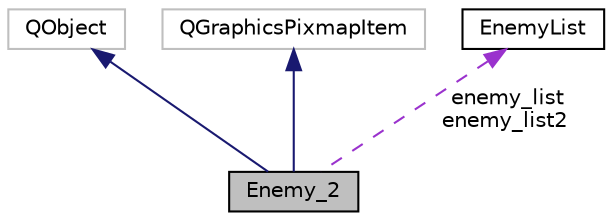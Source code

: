 digraph "Enemy_2"
{
 // LATEX_PDF_SIZE
  edge [fontname="Helvetica",fontsize="10",labelfontname="Helvetica",labelfontsize="10"];
  node [fontname="Helvetica",fontsize="10",shape=record];
  Node1 [label="Enemy_2",height=0.2,width=0.4,color="black", fillcolor="grey75", style="filled", fontcolor="black",tooltip="La clase Enemy_1 representa a un enemigo de tipo 1 en el juego, ademas se encarga de controlar su mov..."];
  Node2 -> Node1 [dir="back",color="midnightblue",fontsize="10",style="solid",fontname="Helvetica"];
  Node2 [label="QObject",height=0.2,width=0.4,color="grey75", fillcolor="white", style="filled",tooltip=" "];
  Node3 -> Node1 [dir="back",color="midnightblue",fontsize="10",style="solid",fontname="Helvetica"];
  Node3 [label="QGraphicsPixmapItem",height=0.2,width=0.4,color="grey75", fillcolor="white", style="filled",tooltip=" "];
  Node4 -> Node1 [dir="back",color="darkorchid3",fontsize="10",style="dashed",label=" enemy_list\nenemy_list2" ,fontname="Helvetica"];
  Node4 [label="EnemyList",height=0.2,width=0.4,color="black", fillcolor="white", style="filled",URL="$classEnemyList.html",tooltip="Clase EnemyNode para la lista enlazada de enemigos."];
}
